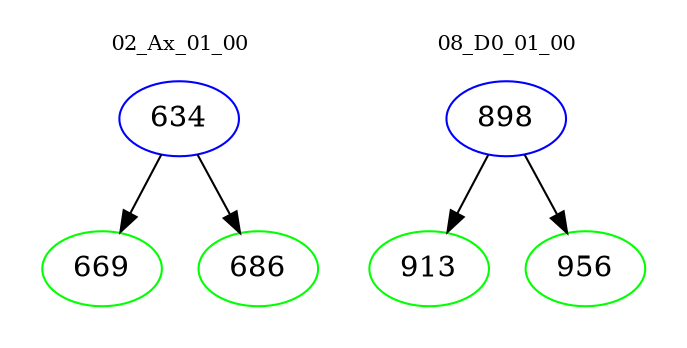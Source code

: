 digraph{
subgraph cluster_0 {
color = white
label = "02_Ax_01_00";
fontsize=10;
T0_634 [label="634", color="blue"]
T0_634 -> T0_669 [color="black"]
T0_669 [label="669", color="green"]
T0_634 -> T0_686 [color="black"]
T0_686 [label="686", color="green"]
}
subgraph cluster_1 {
color = white
label = "08_D0_01_00";
fontsize=10;
T1_898 [label="898", color="blue"]
T1_898 -> T1_913 [color="black"]
T1_913 [label="913", color="green"]
T1_898 -> T1_956 [color="black"]
T1_956 [label="956", color="green"]
}
}

